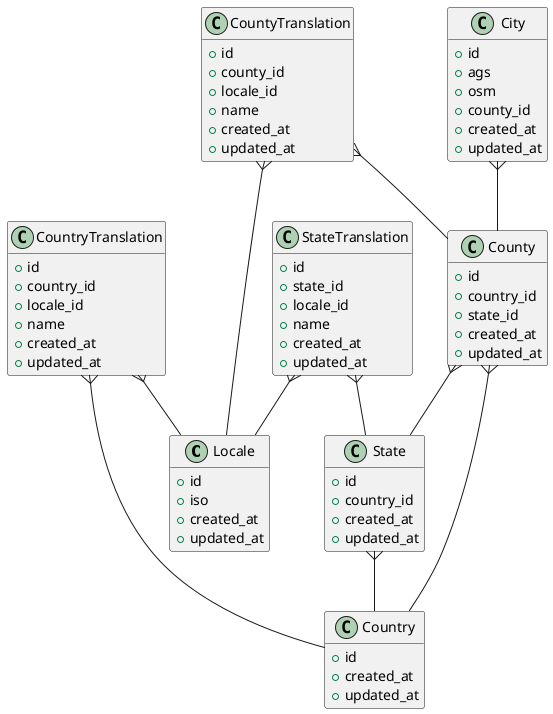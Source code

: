@startuml

hide empty fields
hide empty methods

class Locale {
    + id
    + iso
    + created_at
    + updated_at
}

class Country {
    + id
    + created_at
    + updated_at
}

class CountryTranslation {
    + id
    + country_id
    + locale_id
    + name
    + created_at
    + updated_at
}

CountryTranslation }-- Country
CountryTranslation }-- Locale

class State {
    + id
    + country_id
    + created_at
    + updated_at
}

State }-- Country

class StateTranslation {
    + id
    + state_id
    + locale_id
    + name
    + created_at
    + updated_at
}

StateTranslation }-- State
StateTranslation }-- Locale

class County {
    + id
    + country_id
    + state_id
    + created_at
    + updated_at
}

County }-- Country
County }-- State

class CountyTranslation {
    + id
    + county_id
    + locale_id
    + name
    + created_at
    + updated_at
}

CountyTranslation }-- County
CountyTranslation }-- Locale

class City {
    + id
    + ags
    + osm
    + county_id
    + created_at
    + updated_at
}

City }-- County

@enduml
